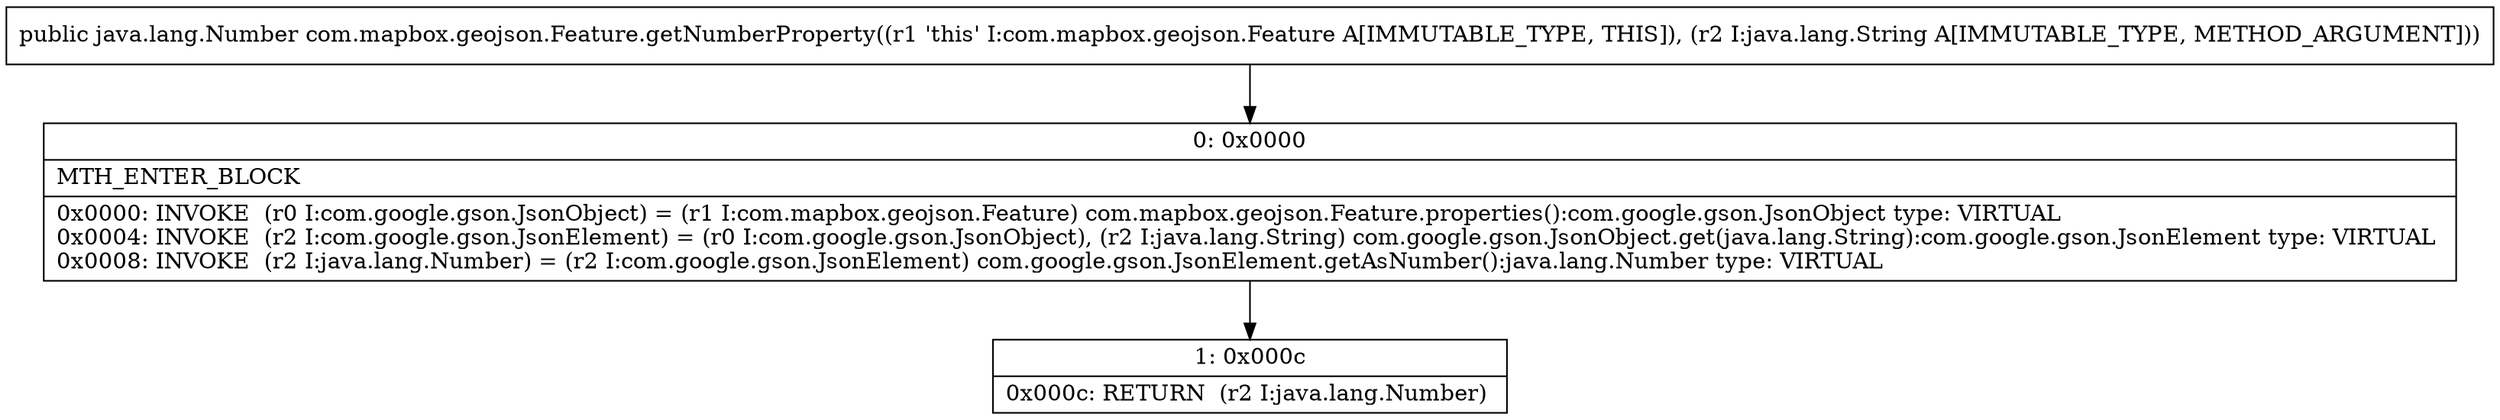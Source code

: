 digraph "CFG forcom.mapbox.geojson.Feature.getNumberProperty(Ljava\/lang\/String;)Ljava\/lang\/Number;" {
Node_0 [shape=record,label="{0\:\ 0x0000|MTH_ENTER_BLOCK\l|0x0000: INVOKE  (r0 I:com.google.gson.JsonObject) = (r1 I:com.mapbox.geojson.Feature) com.mapbox.geojson.Feature.properties():com.google.gson.JsonObject type: VIRTUAL \l0x0004: INVOKE  (r2 I:com.google.gson.JsonElement) = (r0 I:com.google.gson.JsonObject), (r2 I:java.lang.String) com.google.gson.JsonObject.get(java.lang.String):com.google.gson.JsonElement type: VIRTUAL \l0x0008: INVOKE  (r2 I:java.lang.Number) = (r2 I:com.google.gson.JsonElement) com.google.gson.JsonElement.getAsNumber():java.lang.Number type: VIRTUAL \l}"];
Node_1 [shape=record,label="{1\:\ 0x000c|0x000c: RETURN  (r2 I:java.lang.Number) \l}"];
MethodNode[shape=record,label="{public java.lang.Number com.mapbox.geojson.Feature.getNumberProperty((r1 'this' I:com.mapbox.geojson.Feature A[IMMUTABLE_TYPE, THIS]), (r2 I:java.lang.String A[IMMUTABLE_TYPE, METHOD_ARGUMENT])) }"];
MethodNode -> Node_0;
Node_0 -> Node_1;
}


